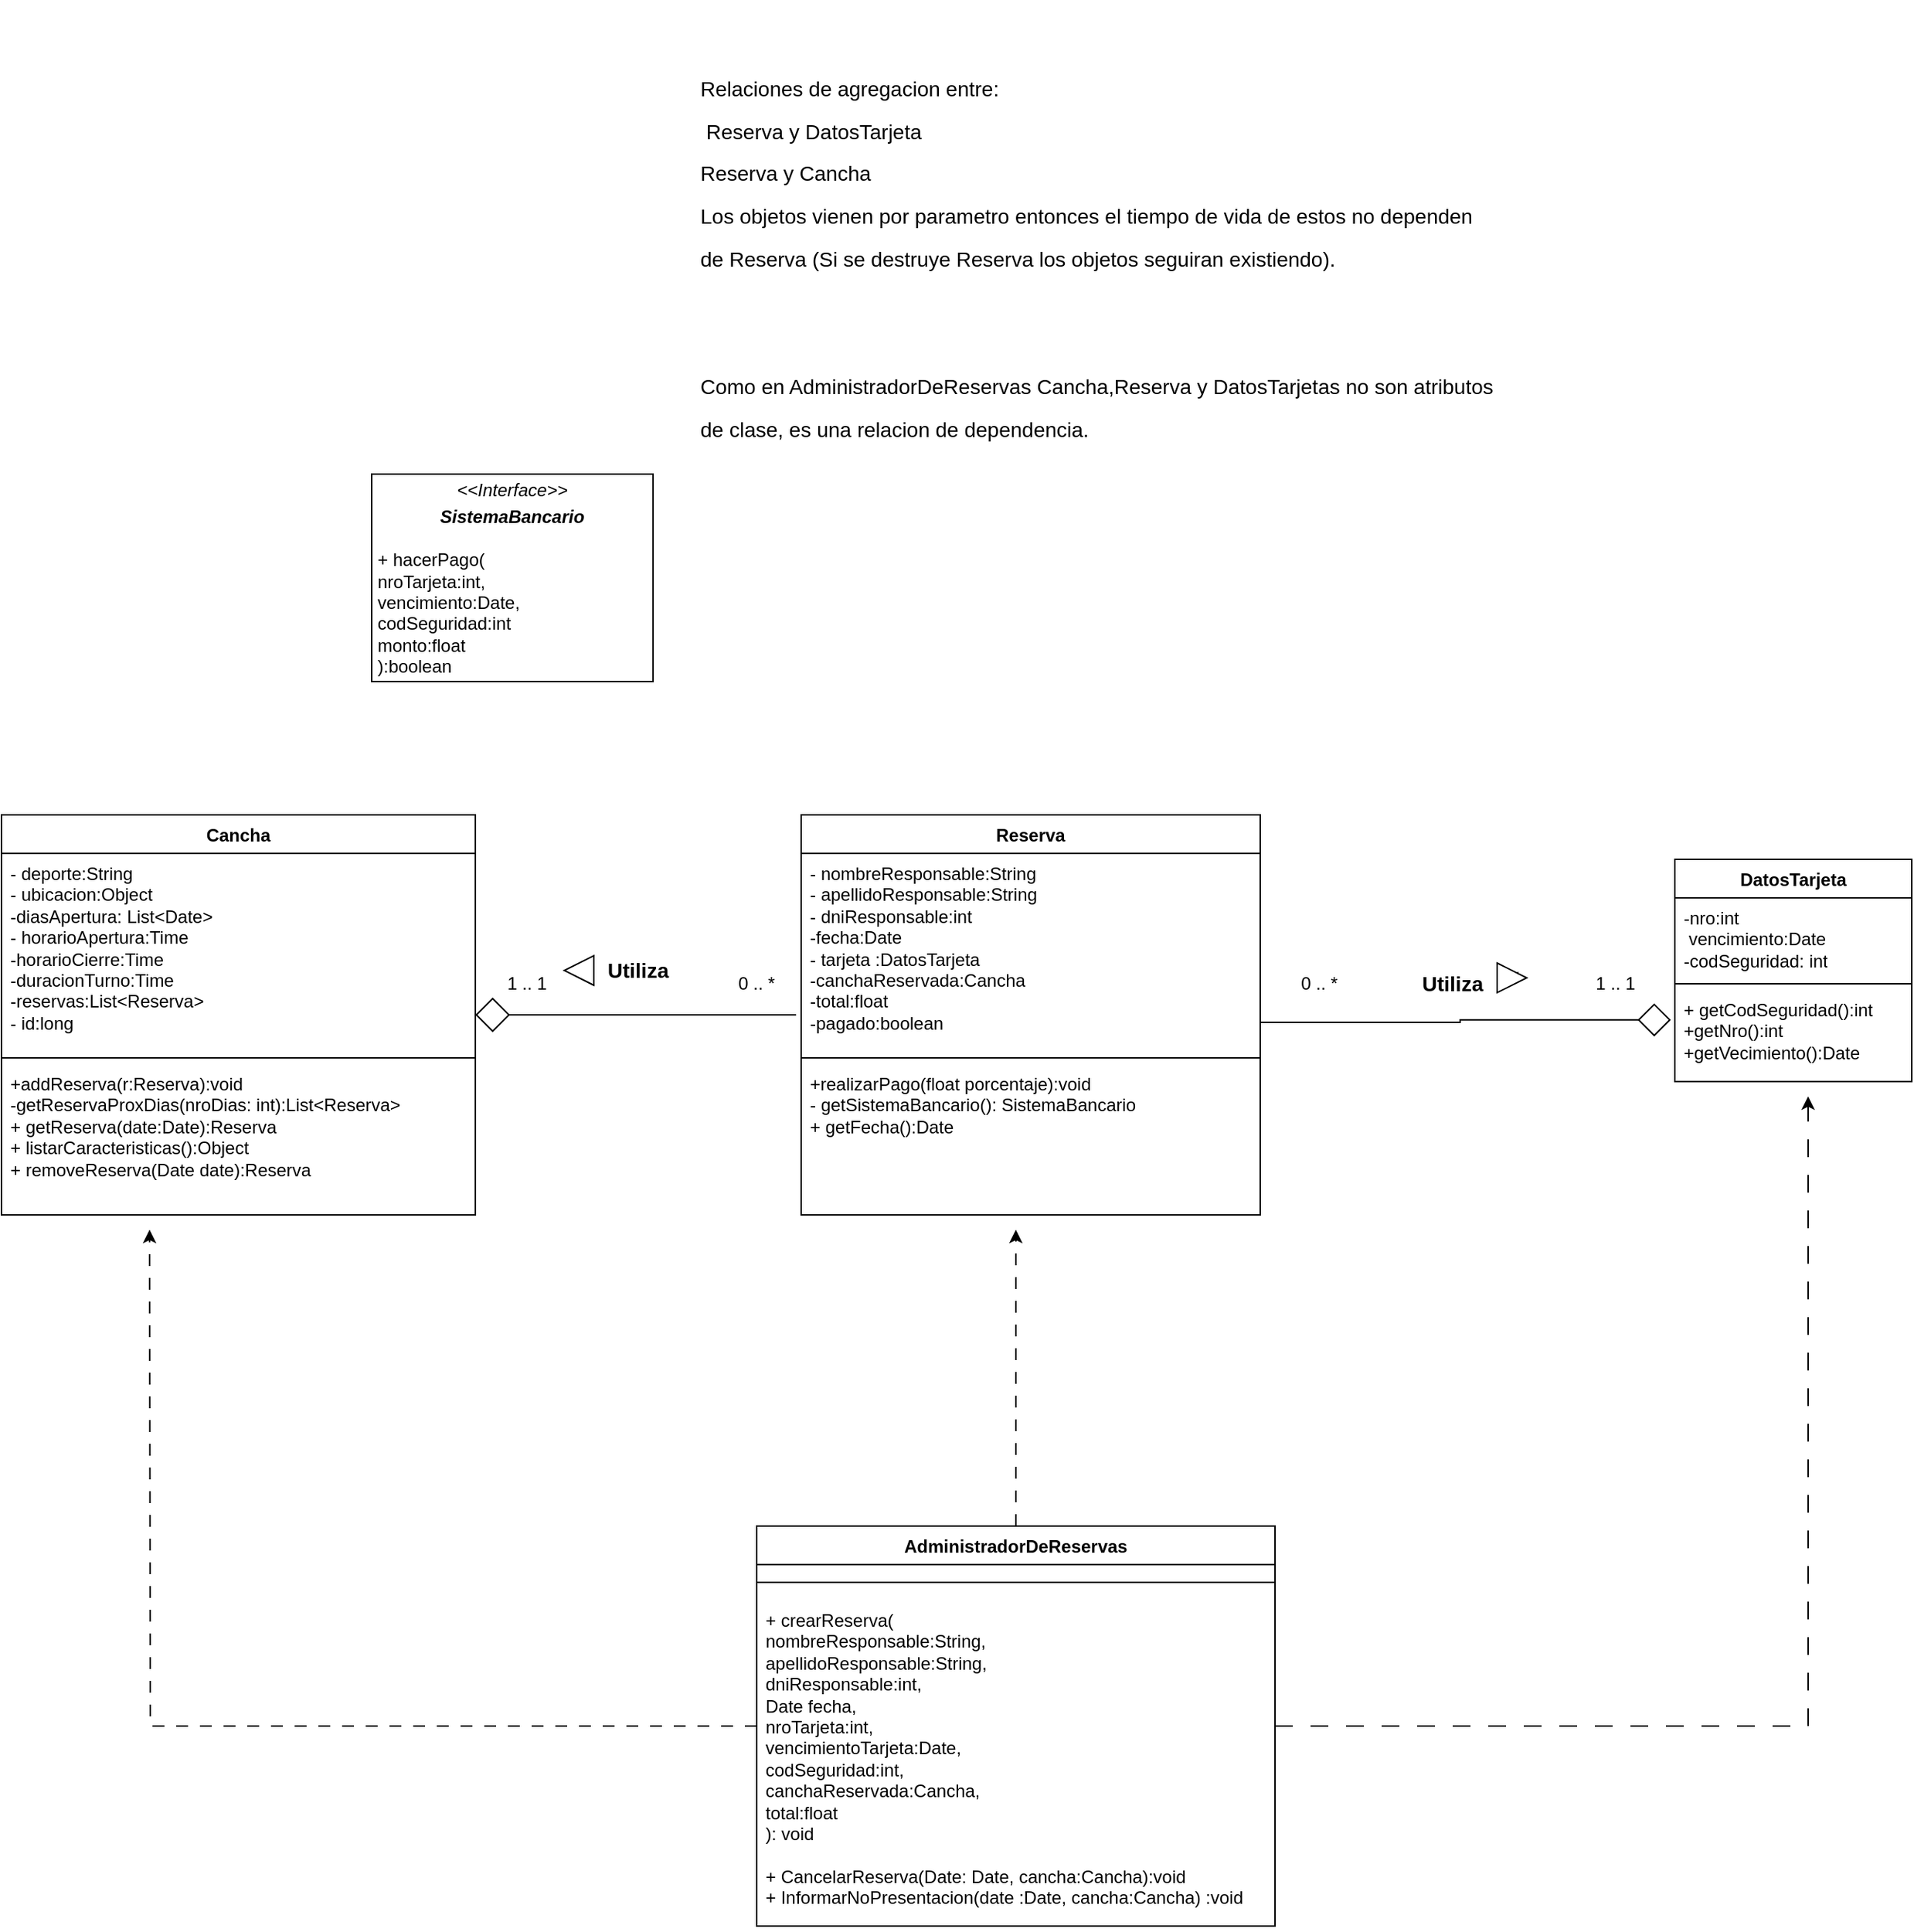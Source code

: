 <mxfile version="24.4.8" type="device">
  <diagram name="Página-1" id="ns0qDZucbcVG9wJsZVxs">
    <mxGraphModel dx="3341" dy="3331" grid="1" gridSize="10" guides="1" tooltips="1" connect="1" arrows="1" fold="1" page="1" pageScale="1" pageWidth="827" pageHeight="1169" math="0" shadow="0">
      <root>
        <mxCell id="0" />
        <mxCell id="1" parent="0" />
        <mxCell id="flqnROJiEwXRID7lYG9A-2" style="edgeStyle=orthogonalEdgeStyle;rounded=0;orthogonalLoop=1;jettySize=auto;html=1;dashed=1;dashPattern=12 12;" edge="1" parent="1" source="hS0A1KipmadmbZSwiYBl-1">
          <mxGeometry relative="1" as="geometry">
            <mxPoint x="180" y="-970" as="targetPoint" />
            <Array as="points">
              <mxPoint x="180" y="-545" />
              <mxPoint x="180" y="-970" />
            </Array>
          </mxGeometry>
        </mxCell>
        <mxCell id="flqnROJiEwXRID7lYG9A-4" style="edgeStyle=orthogonalEdgeStyle;rounded=0;orthogonalLoop=1;jettySize=auto;html=1;dashed=1;dashPattern=8 8;" edge="1" parent="1" source="hS0A1KipmadmbZSwiYBl-1">
          <mxGeometry relative="1" as="geometry">
            <mxPoint x="-940" y="-880" as="targetPoint" />
          </mxGeometry>
        </mxCell>
        <mxCell id="flqnROJiEwXRID7lYG9A-5" style="edgeStyle=orthogonalEdgeStyle;rounded=0;orthogonalLoop=1;jettySize=auto;html=1;dashed=1;dashPattern=8 8;" edge="1" parent="1" source="hS0A1KipmadmbZSwiYBl-1">
          <mxGeometry relative="1" as="geometry">
            <mxPoint x="-355" y="-880" as="targetPoint" />
          </mxGeometry>
        </mxCell>
        <mxCell id="hS0A1KipmadmbZSwiYBl-1" value="AdministradorDeReservas" style="swimlane;fontStyle=1;align=center;verticalAlign=top;childLayout=stackLayout;horizontal=1;startSize=26;horizontalStack=0;resizeParent=1;resizeParentMax=0;resizeLast=0;collapsible=1;marginBottom=0;whiteSpace=wrap;html=1;" parent="1" vertex="1">
          <mxGeometry x="-530" y="-680" width="350" height="270" as="geometry" />
        </mxCell>
        <mxCell id="hS0A1KipmadmbZSwiYBl-3" value="" style="line;strokeWidth=1;fillColor=none;align=left;verticalAlign=middle;spacingTop=-1;spacingLeft=3;spacingRight=3;rotatable=0;labelPosition=right;points=[];portConstraint=eastwest;strokeColor=inherit;" parent="hS0A1KipmadmbZSwiYBl-1" vertex="1">
          <mxGeometry y="26" width="350" height="24" as="geometry" />
        </mxCell>
        <mxCell id="hS0A1KipmadmbZSwiYBl-4" value="+ crearReserva(&lt;div&gt;nombreResponsable:String,&lt;/div&gt;&lt;div&gt;apellidoResponsable:String,&lt;/div&gt;&lt;div&gt;dniResponsable:int,&lt;/div&gt;&lt;div&gt;Date fecha,&lt;/div&gt;&lt;div&gt;nroTarjeta:int,&lt;/div&gt;&lt;div&gt;vencimientoTarjeta:Date,&lt;/div&gt;&lt;div&gt;codSeguridad:int,&lt;/div&gt;&lt;div&gt;canchaReservada:Cancha,&lt;/div&gt;&lt;div&gt;total:float&lt;br&gt;&lt;div&gt;): void&lt;/div&gt;&lt;/div&gt;&lt;div&gt;&lt;br&gt;&lt;/div&gt;&lt;div&gt;+ CancelarReserva(Date: Date, cancha:Cancha):void&lt;/div&gt;&lt;div&gt;+ InformarNoPresentacion(date :Date, cancha:Cancha) :void&lt;/div&gt;" style="text;strokeColor=none;fillColor=none;align=left;verticalAlign=top;spacingLeft=4;spacingRight=4;overflow=hidden;rotatable=0;points=[[0,0.5],[1,0.5]];portConstraint=eastwest;whiteSpace=wrap;html=1;" parent="hS0A1KipmadmbZSwiYBl-1" vertex="1">
          <mxGeometry y="50" width="350" height="220" as="geometry" />
        </mxCell>
        <mxCell id="hS0A1KipmadmbZSwiYBl-6" value="Cancha" style="swimlane;fontStyle=1;align=center;verticalAlign=top;childLayout=stackLayout;horizontal=1;startSize=26;horizontalStack=0;resizeParent=1;resizeParentMax=0;resizeLast=0;collapsible=1;marginBottom=0;whiteSpace=wrap;html=1;" parent="1" vertex="1">
          <mxGeometry x="-1040" y="-1160" width="320" height="270" as="geometry" />
        </mxCell>
        <mxCell id="hS0A1KipmadmbZSwiYBl-7" value="- deporte:String&lt;div&gt;- ubicacion:Object&lt;/div&gt;&lt;div&gt;-diasApertura: List&amp;lt;Date&amp;gt;&lt;/div&gt;&lt;div&gt;- horarioApertura:Time&lt;/div&gt;&lt;div&gt;-horarioCierre:Time&lt;/div&gt;&lt;div&gt;-duracionTurno:Time&lt;/div&gt;&lt;div&gt;-reservas:List&amp;lt;Reserva&amp;gt;&lt;/div&gt;&lt;div&gt;- id:long&lt;/div&gt;&lt;div&gt;&lt;br&gt;&lt;/div&gt;" style="text;strokeColor=none;fillColor=none;align=left;verticalAlign=top;spacingLeft=4;spacingRight=4;overflow=hidden;rotatable=0;points=[[0,0.5],[1,0.5]];portConstraint=eastwest;whiteSpace=wrap;html=1;" parent="hS0A1KipmadmbZSwiYBl-6" vertex="1">
          <mxGeometry y="26" width="320" height="134" as="geometry" />
        </mxCell>
        <mxCell id="hS0A1KipmadmbZSwiYBl-8" value="" style="line;strokeWidth=1;fillColor=none;align=left;verticalAlign=middle;spacingTop=-1;spacingLeft=3;spacingRight=3;rotatable=0;labelPosition=right;points=[];portConstraint=eastwest;strokeColor=inherit;" parent="hS0A1KipmadmbZSwiYBl-6" vertex="1">
          <mxGeometry y="160" width="320" height="8" as="geometry" />
        </mxCell>
        <mxCell id="hS0A1KipmadmbZSwiYBl-9" value="+addReserva(r:Reserva):void&lt;div&gt;-getReservaProxDias(nroDias: int):List&amp;lt;Reserva&amp;gt;&lt;/div&gt;&lt;div&gt;+ getReserva(date:Date):Reserva&lt;/div&gt;&lt;div&gt;+ listarCaracteristicas():Object&lt;/div&gt;&lt;div&gt;+ removeReserva(Date date):Reserva&lt;/div&gt;" style="text;strokeColor=none;fillColor=none;align=left;verticalAlign=top;spacingLeft=4;spacingRight=4;overflow=hidden;rotatable=0;points=[[0,0.5],[1,0.5]];portConstraint=eastwest;whiteSpace=wrap;html=1;" parent="hS0A1KipmadmbZSwiYBl-6" vertex="1">
          <mxGeometry y="168" width="320" height="102" as="geometry" />
        </mxCell>
        <mxCell id="flqnROJiEwXRID7lYG9A-14" style="edgeStyle=orthogonalEdgeStyle;rounded=0;orthogonalLoop=1;jettySize=auto;html=1;endArrow=diamond;endFill=0;strokeWidth=1;endSize=20;entryX=-0.017;entryY=0.329;entryDx=0;entryDy=0;entryPerimeter=0;" edge="1" parent="1" source="hS0A1KipmadmbZSwiYBl-10" target="hS0A1KipmadmbZSwiYBl-17">
          <mxGeometry relative="1" as="geometry">
            <mxPoint x="80" y="-1025" as="targetPoint" />
            <Array as="points">
              <mxPoint x="-55" y="-1020" />
              <mxPoint x="-55" y="-1022" />
            </Array>
          </mxGeometry>
        </mxCell>
        <mxCell id="hS0A1KipmadmbZSwiYBl-10" value="Reserva" style="swimlane;fontStyle=1;align=center;verticalAlign=top;childLayout=stackLayout;horizontal=1;startSize=26;horizontalStack=0;resizeParent=1;resizeParentMax=0;resizeLast=0;collapsible=1;marginBottom=0;whiteSpace=wrap;html=1;" parent="1" vertex="1">
          <mxGeometry x="-500" y="-1160" width="310" height="270" as="geometry" />
        </mxCell>
        <mxCell id="hS0A1KipmadmbZSwiYBl-11" value="- nombreResponsable:String&lt;div&gt;- apellidoResponsable:String&lt;/div&gt;&lt;div&gt;- dniResponsable:int&lt;/div&gt;&lt;div&gt;-fecha:Date&lt;/div&gt;&lt;div&gt;- tarjeta :DatosTarjeta&lt;/div&gt;&lt;div&gt;-canchaReservada:Cancha&lt;/div&gt;&lt;div&gt;-total:float&lt;/div&gt;&lt;div&gt;-pagado:boolean&lt;/div&gt;" style="text;strokeColor=none;fillColor=none;align=left;verticalAlign=top;spacingLeft=4;spacingRight=4;overflow=hidden;rotatable=0;points=[[0,0.5],[1,0.5]];portConstraint=eastwest;whiteSpace=wrap;html=1;" parent="hS0A1KipmadmbZSwiYBl-10" vertex="1">
          <mxGeometry y="26" width="310" height="134" as="geometry" />
        </mxCell>
        <mxCell id="hS0A1KipmadmbZSwiYBl-12" value="" style="line;strokeWidth=1;fillColor=none;align=left;verticalAlign=middle;spacingTop=-1;spacingLeft=3;spacingRight=3;rotatable=0;labelPosition=right;points=[];portConstraint=eastwest;strokeColor=inherit;" parent="hS0A1KipmadmbZSwiYBl-10" vertex="1">
          <mxGeometry y="160" width="310" height="8" as="geometry" />
        </mxCell>
        <mxCell id="hS0A1KipmadmbZSwiYBl-13" value="+realizarPago(float porcentaje):void&lt;div&gt;- getSistemaBancario(): SistemaBancario&lt;/div&gt;&lt;div&gt;+ getFecha():Date&lt;/div&gt;" style="text;strokeColor=none;fillColor=none;align=left;verticalAlign=top;spacingLeft=4;spacingRight=4;overflow=hidden;rotatable=0;points=[[0,0.5],[1,0.5]];portConstraint=eastwest;whiteSpace=wrap;html=1;" parent="hS0A1KipmadmbZSwiYBl-10" vertex="1">
          <mxGeometry y="168" width="310" height="102" as="geometry" />
        </mxCell>
        <mxCell id="hS0A1KipmadmbZSwiYBl-14" value="DatosTarjeta" style="swimlane;fontStyle=1;align=center;verticalAlign=top;childLayout=stackLayout;horizontal=1;startSize=26;horizontalStack=0;resizeParent=1;resizeParentMax=0;resizeLast=0;collapsible=1;marginBottom=0;whiteSpace=wrap;html=1;" parent="1" vertex="1">
          <mxGeometry x="90" y="-1130" width="160" height="150" as="geometry" />
        </mxCell>
        <mxCell id="hS0A1KipmadmbZSwiYBl-15" value="-nro:int&lt;div&gt;&amp;nbsp;vencimiento:Date&lt;/div&gt;&lt;div&gt;-codSeguridad: int&lt;/div&gt;" style="text;strokeColor=none;fillColor=none;align=left;verticalAlign=top;spacingLeft=4;spacingRight=4;overflow=hidden;rotatable=0;points=[[0,0.5],[1,0.5]];portConstraint=eastwest;whiteSpace=wrap;html=1;" parent="hS0A1KipmadmbZSwiYBl-14" vertex="1">
          <mxGeometry y="26" width="160" height="54" as="geometry" />
        </mxCell>
        <mxCell id="hS0A1KipmadmbZSwiYBl-16" value="" style="line;strokeWidth=1;fillColor=none;align=left;verticalAlign=middle;spacingTop=-1;spacingLeft=3;spacingRight=3;rotatable=0;labelPosition=right;points=[];portConstraint=eastwest;strokeColor=inherit;" parent="hS0A1KipmadmbZSwiYBl-14" vertex="1">
          <mxGeometry y="80" width="160" height="8" as="geometry" />
        </mxCell>
        <mxCell id="hS0A1KipmadmbZSwiYBl-17" value="+ getCodSeguridad():int&lt;div&gt;+getNro():int&lt;/div&gt;&lt;div&gt;+getVecimiento():Date&lt;/div&gt;" style="text;strokeColor=none;fillColor=none;align=left;verticalAlign=top;spacingLeft=4;spacingRight=4;overflow=hidden;rotatable=0;points=[[0,0.5],[1,0.5]];portConstraint=eastwest;whiteSpace=wrap;html=1;" parent="hS0A1KipmadmbZSwiYBl-14" vertex="1">
          <mxGeometry y="88" width="160" height="62" as="geometry" />
        </mxCell>
        <mxCell id="hS0A1KipmadmbZSwiYBl-18" value="&lt;p style=&quot;margin:0px;margin-top:4px;text-align:center;&quot;&gt;&lt;i&gt;&amp;lt;&amp;lt;Interface&amp;gt;&amp;gt;&lt;/i&gt;&lt;br&gt;&lt;/p&gt;&lt;p style=&quot;margin:0px;margin-top:4px;text-align:center;&quot;&gt;&lt;i&gt;&lt;b&gt;SistemaBancario&lt;/b&gt;&lt;/i&gt;&lt;/p&gt;&lt;p style=&quot;margin:0px;margin-left:4px;&quot;&gt;&lt;br&gt;&lt;/p&gt;&lt;p style=&quot;margin:0px;margin-left:4px;&quot;&gt;+ hacerPago(&lt;/p&gt;&lt;p style=&quot;margin:0px;margin-left:4px;&quot;&gt;nroTarjeta:int,&lt;/p&gt;&lt;p style=&quot;margin:0px;margin-left:4px;&quot;&gt;vencimiento:Date,&lt;/p&gt;&lt;p style=&quot;margin:0px;margin-left:4px;&quot;&gt;codSeguridad:int&lt;/p&gt;&lt;p style=&quot;margin:0px;margin-left:4px;&quot;&gt;monto:float&lt;/p&gt;&lt;p style=&quot;margin:0px;margin-left:4px;&quot;&gt;):boolean&lt;/p&gt;&lt;p style=&quot;margin:0px;margin-left:4px;&quot;&gt;&lt;br&gt;&lt;/p&gt;" style="verticalAlign=top;align=left;overflow=fill;html=1;whiteSpace=wrap;" parent="1" vertex="1">
          <mxGeometry x="-790" y="-1390" width="190" height="140" as="geometry" />
        </mxCell>
        <mxCell id="flqnROJiEwXRID7lYG9A-7" style="edgeStyle=orthogonalEdgeStyle;rounded=0;orthogonalLoop=1;jettySize=auto;html=1;entryX=-0.011;entryY=0.813;entryDx=0;entryDy=0;entryPerimeter=0;endArrow=none;endFill=0;startArrow=diamond;startFill=0;strokeWidth=1;endSize=6;startSize=21;" edge="1" parent="1" source="hS0A1KipmadmbZSwiYBl-6" target="hS0A1KipmadmbZSwiYBl-11">
          <mxGeometry relative="1" as="geometry" />
        </mxCell>
        <mxCell id="flqnROJiEwXRID7lYG9A-10" value="0 .. *" style="text;html=1;align=center;verticalAlign=middle;whiteSpace=wrap;rounded=0;" vertex="1" parent="1">
          <mxGeometry x="-560" y="-1061" width="60" height="30" as="geometry" />
        </mxCell>
        <mxCell id="flqnROJiEwXRID7lYG9A-12" value="1 .. 1" style="text;html=1;align=center;verticalAlign=middle;whiteSpace=wrap;rounded=0;" vertex="1" parent="1">
          <mxGeometry x="-715" y="-1061" width="60" height="30" as="geometry" />
        </mxCell>
        <mxCell id="flqnROJiEwXRID7lYG9A-15" value="0 .. *" style="text;html=1;align=center;verticalAlign=middle;whiteSpace=wrap;rounded=0;" vertex="1" parent="1">
          <mxGeometry x="-180" y="-1061" width="60" height="30" as="geometry" />
        </mxCell>
        <mxCell id="flqnROJiEwXRID7lYG9A-16" value="1 .. 1" style="text;html=1;align=center;verticalAlign=middle;whiteSpace=wrap;rounded=0;" vertex="1" parent="1">
          <mxGeometry x="20" y="-1061" width="60" height="30" as="geometry" />
        </mxCell>
        <mxCell id="flqnROJiEwXRID7lYG9A-21" style="edgeStyle=orthogonalEdgeStyle;rounded=0;orthogonalLoop=1;jettySize=auto;html=1;exitX=1;exitY=0.25;exitDx=0;exitDy=0;entryX=0.5;entryY=1;entryDx=0;entryDy=0;" edge="1" parent="1" source="flqnROJiEwXRID7lYG9A-17" target="flqnROJiEwXRID7lYG9A-20">
          <mxGeometry relative="1" as="geometry" />
        </mxCell>
        <mxCell id="flqnROJiEwXRID7lYG9A-17" value="&lt;font style=&quot;font-size: 14px;&quot;&gt;&lt;b&gt;Utiliza&lt;/b&gt;&lt;/font&gt;" style="text;html=1;align=center;verticalAlign=middle;whiteSpace=wrap;rounded=0;" vertex="1" parent="1">
          <mxGeometry x="-90" y="-1061" width="60" height="30" as="geometry" />
        </mxCell>
        <mxCell id="flqnROJiEwXRID7lYG9A-18" value="&lt;font style=&quot;font-size: 14px;&quot;&gt;&lt;b&gt;Utiliza&lt;/b&gt;&lt;/font&gt;" style="text;html=1;align=center;verticalAlign=middle;whiteSpace=wrap;rounded=0;" vertex="1" parent="1">
          <mxGeometry x="-640" y="-1070" width="60" height="30" as="geometry" />
        </mxCell>
        <mxCell id="flqnROJiEwXRID7lYG9A-19" value="" style="triangle;whiteSpace=wrap;html=1;rotation=-180;" vertex="1" parent="1">
          <mxGeometry x="-660" y="-1065" width="20" height="20" as="geometry" />
        </mxCell>
        <mxCell id="flqnROJiEwXRID7lYG9A-20" value="" style="triangle;whiteSpace=wrap;html=1;rotation=0;" vertex="1" parent="1">
          <mxGeometry x="-30" y="-1060" width="20" height="20" as="geometry" />
        </mxCell>
        <mxCell id="flqnROJiEwXRID7lYG9A-22" value="&lt;h1 style=&quot;margin-top: 0px;&quot;&gt;&lt;br&gt;&lt;/h1&gt;&lt;p&gt;&lt;font style=&quot;font-size: 14px;&quot;&gt;Relaciones de agregacion entre:&lt;/font&gt;&lt;/p&gt;&lt;p&gt;&lt;font style=&quot;font-size: 14px;&quot;&gt;&amp;nbsp;Reserva y DatosTarjeta&lt;/font&gt;&lt;/p&gt;&lt;p&gt;&lt;font style=&quot;font-size: 14px;&quot;&gt;Reserva y Cancha&lt;/font&gt;&lt;/p&gt;&lt;p&gt;&lt;span style=&quot;font-size: 14px;&quot;&gt;Los objetos vienen por parametro entonces el tiempo de vida de estos no dependen&lt;/span&gt;&lt;/p&gt;&lt;p&gt;&lt;span style=&quot;font-size: 14px;&quot;&gt;de Reserva (Si se destruye Reserva los objetos seguiran existiendo).&lt;/span&gt;&lt;/p&gt;&lt;p&gt;&lt;span style=&quot;font-size: 14px;&quot;&gt;&lt;br&gt;&lt;/span&gt;&lt;/p&gt;&lt;p&gt;&lt;span style=&quot;font-size: 14px;&quot;&gt;&lt;br&gt;&lt;/span&gt;&lt;/p&gt;&lt;p&gt;&lt;span style=&quot;font-size: 14px;&quot;&gt;Como en AdministradorDeReservas Cancha,Reserva y DatosTarjetas no son atributos&lt;/span&gt;&lt;/p&gt;&lt;p&gt;&lt;span style=&quot;font-size: 14px;&quot;&gt;de clase, es una relacion de dependencia.&lt;/span&gt;&lt;/p&gt;" style="text;html=1;whiteSpace=wrap;overflow=hidden;rounded=0;" vertex="1" parent="1">
          <mxGeometry x="-570" y="-1710" width="560" height="400" as="geometry" />
        </mxCell>
      </root>
    </mxGraphModel>
  </diagram>
</mxfile>

